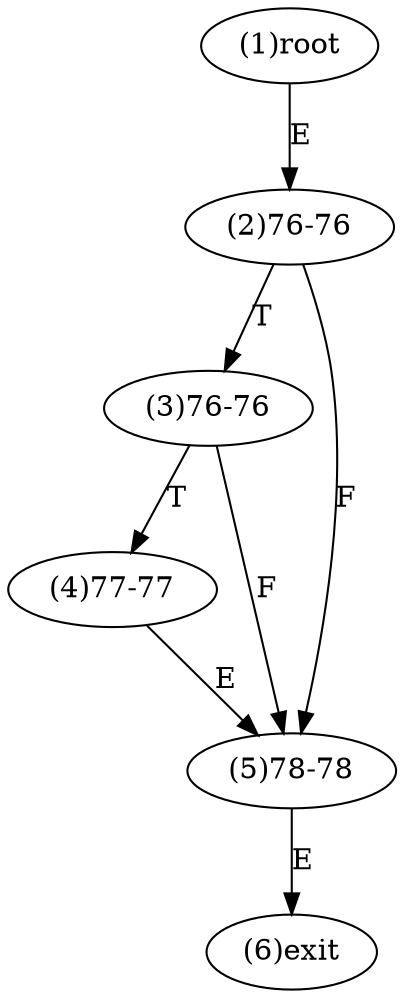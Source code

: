 digraph "" { 
1[ label="(1)root"];
2[ label="(2)76-76"];
3[ label="(3)76-76"];
4[ label="(4)77-77"];
5[ label="(5)78-78"];
6[ label="(6)exit"];
1->2[ label="E"];
2->5[ label="F"];
2->3[ label="T"];
3->5[ label="F"];
3->4[ label="T"];
4->5[ label="E"];
5->6[ label="E"];
}